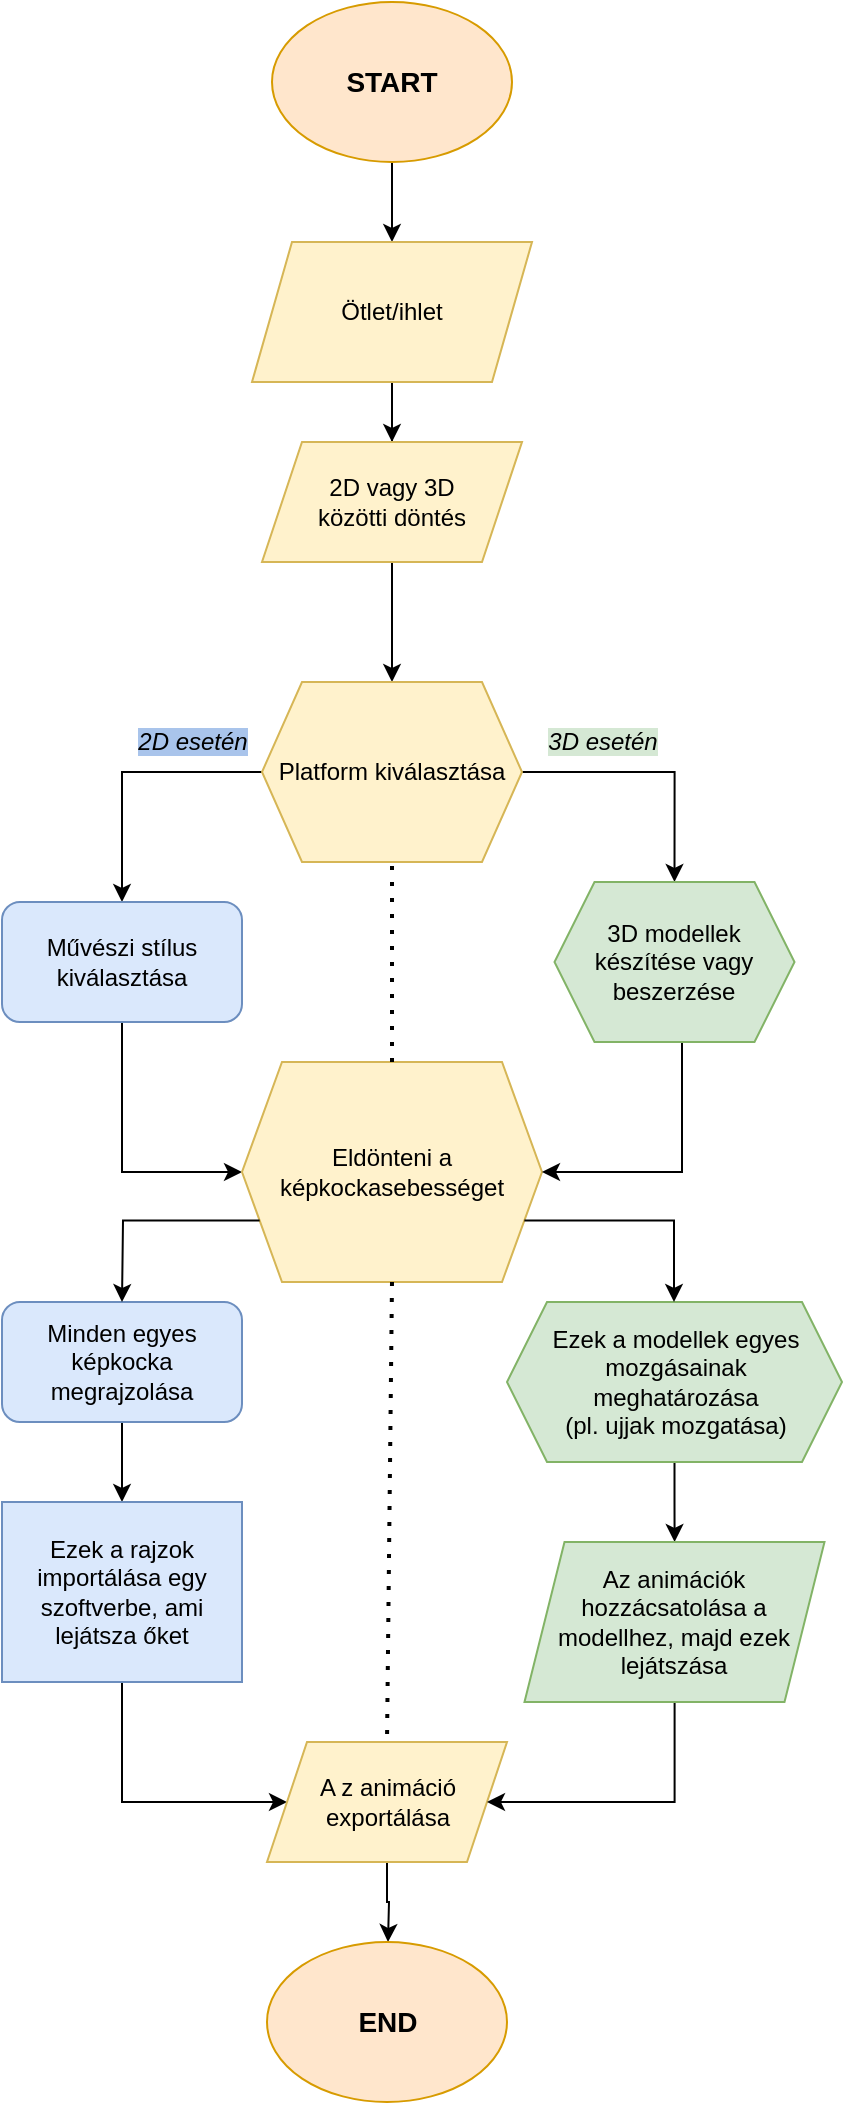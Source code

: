 <mxfile version="15.8.9" type="google"><diagram id="e-3ztkgIrrGyzah3Oe4x" name="Page-1"><mxGraphModel dx="1422" dy="800" grid="1" gridSize="10" guides="1" tooltips="1" connect="1" arrows="1" fold="1" page="1" pageScale="1" pageWidth="827" pageHeight="1169" math="0" shadow="0"><root><mxCell id="0"/><mxCell id="1" parent="0"/><mxCell id="TcaW87NiOZ4MxkxGcrUC-3" style="edgeStyle=orthogonalEdgeStyle;rounded=0;orthogonalLoop=1;jettySize=auto;html=1;entryX=0.5;entryY=0;entryDx=0;entryDy=0;" edge="1" parent="1" source="TcaW87NiOZ4MxkxGcrUC-1" target="TcaW87NiOZ4MxkxGcrUC-2"><mxGeometry relative="1" as="geometry"/></mxCell><mxCell id="TcaW87NiOZ4MxkxGcrUC-1" value="&lt;b&gt;&lt;font style=&quot;font-size: 14px&quot;&gt;START&lt;/font&gt;&lt;/b&gt;" style="ellipse;whiteSpace=wrap;html=1;fillColor=#ffe6cc;strokeColor=#d79b00;" vertex="1" parent="1"><mxGeometry x="185" y="10" width="120" height="80" as="geometry"/></mxCell><mxCell id="TcaW87NiOZ4MxkxGcrUC-4" style="edgeStyle=orthogonalEdgeStyle;rounded=0;orthogonalLoop=1;jettySize=auto;html=1;" edge="1" parent="1" source="TcaW87NiOZ4MxkxGcrUC-2"><mxGeometry relative="1" as="geometry"><mxPoint x="245" y="280" as="targetPoint"/></mxGeometry></mxCell><mxCell id="TcaW87NiOZ4MxkxGcrUC-44" style="edgeStyle=orthogonalEdgeStyle;rounded=0;orthogonalLoop=1;jettySize=auto;html=1;" edge="1" parent="1" source="TcaW87NiOZ4MxkxGcrUC-2"><mxGeometry relative="1" as="geometry"><mxPoint x="245" y="230" as="targetPoint"/></mxGeometry></mxCell><mxCell id="TcaW87NiOZ4MxkxGcrUC-2" value="Ötlet/ihlet" style="shape=parallelogram;perimeter=parallelogramPerimeter;whiteSpace=wrap;html=1;fixedSize=1;fillColor=#fff2cc;strokeColor=#d6b656;" vertex="1" parent="1"><mxGeometry x="175" y="130" width="140" height="70" as="geometry"/></mxCell><mxCell id="TcaW87NiOZ4MxkxGcrUC-23" style="edgeStyle=orthogonalEdgeStyle;rounded=0;orthogonalLoop=1;jettySize=auto;html=1;entryX=0.5;entryY=0;entryDx=0;entryDy=0;" edge="1" parent="1" source="TcaW87NiOZ4MxkxGcrUC-5" target="TcaW87NiOZ4MxkxGcrUC-8"><mxGeometry relative="1" as="geometry"/></mxCell><mxCell id="TcaW87NiOZ4MxkxGcrUC-5" value="2D vagy 3D &lt;br&gt;közötti döntés" style="shape=parallelogram;perimeter=parallelogramPerimeter;whiteSpace=wrap;html=1;fixedSize=1;fillColor=#fff2cc;strokeColor=#d6b656;" vertex="1" parent="1"><mxGeometry x="180" y="230" width="130" height="60" as="geometry"/></mxCell><mxCell id="TcaW87NiOZ4MxkxGcrUC-25" style="edgeStyle=orthogonalEdgeStyle;rounded=0;orthogonalLoop=1;jettySize=auto;html=1;entryX=0.5;entryY=0;entryDx=0;entryDy=0;" edge="1" parent="1" source="TcaW87NiOZ4MxkxGcrUC-8" target="TcaW87NiOZ4MxkxGcrUC-9"><mxGeometry relative="1" as="geometry"/></mxCell><mxCell id="TcaW87NiOZ4MxkxGcrUC-45" style="edgeStyle=orthogonalEdgeStyle;rounded=0;orthogonalLoop=1;jettySize=auto;html=1;entryX=0.5;entryY=0;entryDx=0;entryDy=0;" edge="1" parent="1" source="TcaW87NiOZ4MxkxGcrUC-8" target="TcaW87NiOZ4MxkxGcrUC-21"><mxGeometry relative="1" as="geometry"/></mxCell><mxCell id="TcaW87NiOZ4MxkxGcrUC-8" value="Platform kiválasztása" style="shape=hexagon;perimeter=hexagonPerimeter2;whiteSpace=wrap;html=1;fixedSize=1;fillColor=#fff2cc;strokeColor=#d6b656;" vertex="1" parent="1"><mxGeometry x="180" y="350" width="130" height="90" as="geometry"/></mxCell><mxCell id="TcaW87NiOZ4MxkxGcrUC-35" style="edgeStyle=orthogonalEdgeStyle;rounded=0;orthogonalLoop=1;jettySize=auto;html=1;entryX=0;entryY=0.5;entryDx=0;entryDy=0;" edge="1" parent="1" source="TcaW87NiOZ4MxkxGcrUC-9" target="TcaW87NiOZ4MxkxGcrUC-10"><mxGeometry relative="1" as="geometry"><mxPoint x="110" y="670" as="targetPoint"/></mxGeometry></mxCell><mxCell id="TcaW87NiOZ4MxkxGcrUC-9" value="Művészi stílus kiválasztása" style="rounded=1;whiteSpace=wrap;html=1;fillColor=#dae8fc;strokeColor=#6c8ebf;" vertex="1" parent="1"><mxGeometry x="50" y="460" width="120" height="60" as="geometry"/></mxCell><mxCell id="TcaW87NiOZ4MxkxGcrUC-10" value="Eldönteni a képkockasebességet" style="shape=hexagon;perimeter=hexagonPerimeter2;whiteSpace=wrap;html=1;fixedSize=1;fillColor=#fff2cc;strokeColor=#d6b656;" vertex="1" parent="1"><mxGeometry x="170" y="540" width="150" height="110" as="geometry"/></mxCell><mxCell id="TcaW87NiOZ4MxkxGcrUC-18" value="&lt;i&gt;&lt;font style=&quot;background-color: rgb(169 , 196 , 235)&quot;&gt;2D esetén&lt;/font&gt;&lt;/i&gt;" style="text;html=1;align=center;verticalAlign=middle;resizable=0;points=[];autosize=1;strokeColor=none;fillColor=none;" vertex="1" parent="1"><mxGeometry x="110" y="370" width="70" height="20" as="geometry"/></mxCell><mxCell id="TcaW87NiOZ4MxkxGcrUC-19" value="&lt;i style=&quot;background-color: rgb(213 , 232 , 212)&quot;&gt;3D esetén&lt;/i&gt;" style="text;html=1;align=center;verticalAlign=middle;resizable=0;points=[];autosize=1;strokeColor=none;fillColor=none;" vertex="1" parent="1"><mxGeometry x="315" y="370" width="70" height="20" as="geometry"/></mxCell><mxCell id="TcaW87NiOZ4MxkxGcrUC-47" style="edgeStyle=orthogonalEdgeStyle;rounded=0;orthogonalLoop=1;jettySize=auto;html=1;entryX=1;entryY=0.5;entryDx=0;entryDy=0;" edge="1" parent="1" source="TcaW87NiOZ4MxkxGcrUC-21" target="TcaW87NiOZ4MxkxGcrUC-10"><mxGeometry relative="1" as="geometry"><mxPoint x="390" y="600" as="targetPoint"/><Array as="points"><mxPoint x="390" y="595"/></Array></mxGeometry></mxCell><mxCell id="TcaW87NiOZ4MxkxGcrUC-21" value="3D modellek készítése vagy beszerzése" style="shape=hexagon;perimeter=hexagonPerimeter2;whiteSpace=wrap;html=1;fixedSize=1;fillColor=#d5e8d4;strokeColor=#82b366;" vertex="1" parent="1"><mxGeometry x="326.25" y="450" width="120" height="80" as="geometry"/></mxCell><mxCell id="TcaW87NiOZ4MxkxGcrUC-36" value="" style="endArrow=none;dashed=1;html=1;dashPattern=1 3;strokeWidth=2;rounded=0;entryX=0.5;entryY=1;entryDx=0;entryDy=0;" edge="1" parent="1" source="TcaW87NiOZ4MxkxGcrUC-10" target="TcaW87NiOZ4MxkxGcrUC-8"><mxGeometry width="50" height="50" relative="1" as="geometry"><mxPoint x="215" y="750" as="sourcePoint"/><mxPoint x="265" y="700" as="targetPoint"/></mxGeometry></mxCell><mxCell id="TcaW87NiOZ4MxkxGcrUC-51" style="edgeStyle=orthogonalEdgeStyle;rounded=0;orthogonalLoop=1;jettySize=auto;html=1;" edge="1" parent="1" source="TcaW87NiOZ4MxkxGcrUC-37" target="TcaW87NiOZ4MxkxGcrUC-38"><mxGeometry relative="1" as="geometry"/></mxCell><mxCell id="TcaW87NiOZ4MxkxGcrUC-37" value="Minden egyes képkocka megrajzolása" style="rounded=1;whiteSpace=wrap;html=1;fillColor=#dae8fc;strokeColor=#6c8ebf;" vertex="1" parent="1"><mxGeometry x="50" y="660" width="120" height="60" as="geometry"/></mxCell><mxCell id="TcaW87NiOZ4MxkxGcrUC-58" style="edgeStyle=orthogonalEdgeStyle;rounded=0;orthogonalLoop=1;jettySize=auto;html=1;entryX=0;entryY=0.5;entryDx=0;entryDy=0;" edge="1" parent="1" source="TcaW87NiOZ4MxkxGcrUC-38" target="TcaW87NiOZ4MxkxGcrUC-39"><mxGeometry relative="1" as="geometry"><mxPoint x="110" y="910" as="targetPoint"/><Array as="points"><mxPoint x="110" y="910"/></Array></mxGeometry></mxCell><mxCell id="TcaW87NiOZ4MxkxGcrUC-38" value="Ezek a rajzok importálása egy szoftverbe, ami lejátsza őket" style="rounded=0;whiteSpace=wrap;html=1;fillColor=#dae8fc;strokeColor=#6c8ebf;" vertex="1" parent="1"><mxGeometry x="50" y="760" width="120" height="90" as="geometry"/></mxCell><mxCell id="TcaW87NiOZ4MxkxGcrUC-62" style="edgeStyle=orthogonalEdgeStyle;rounded=0;orthogonalLoop=1;jettySize=auto;html=1;fontSize=14;" edge="1" parent="1" source="TcaW87NiOZ4MxkxGcrUC-39"><mxGeometry relative="1" as="geometry"><mxPoint x="243" y="980" as="targetPoint"/></mxGeometry></mxCell><mxCell id="TcaW87NiOZ4MxkxGcrUC-39" value="A z animáció exportálása" style="shape=parallelogram;perimeter=parallelogramPerimeter;whiteSpace=wrap;html=1;fixedSize=1;fillColor=#fff2cc;strokeColor=#d6b656;" vertex="1" parent="1"><mxGeometry x="182.5" y="880" width="120" height="60" as="geometry"/></mxCell><mxCell id="TcaW87NiOZ4MxkxGcrUC-40" value="&lt;b&gt;&lt;font style=&quot;font-size: 14px&quot;&gt;END&lt;/font&gt;&lt;/b&gt;" style="ellipse;whiteSpace=wrap;html=1;fillColor=#ffe6cc;strokeColor=#d79b00;" vertex="1" parent="1"><mxGeometry x="182.5" y="980" width="120" height="80" as="geometry"/></mxCell><mxCell id="TcaW87NiOZ4MxkxGcrUC-50" value="" style="endArrow=classic;html=1;rounded=0;exitX=0;exitY=0.75;exitDx=0;exitDy=0;edgeStyle=orthogonalEdgeStyle;" edge="1" parent="1" source="TcaW87NiOZ4MxkxGcrUC-10"><mxGeometry width="50" height="50" relative="1" as="geometry"><mxPoint x="210" y="600" as="sourcePoint"/><mxPoint x="110" y="660" as="targetPoint"/></mxGeometry></mxCell><mxCell id="TcaW87NiOZ4MxkxGcrUC-56" style="edgeStyle=orthogonalEdgeStyle;rounded=0;orthogonalLoop=1;jettySize=auto;html=1;" edge="1" parent="1" source="TcaW87NiOZ4MxkxGcrUC-52" target="TcaW87NiOZ4MxkxGcrUC-55"><mxGeometry relative="1" as="geometry"/></mxCell><mxCell id="TcaW87NiOZ4MxkxGcrUC-52" value="Ezek a modellek egyes mozgásainak&lt;br&gt;meghatározása&lt;br&gt;(pl. ujjak mozgatása)" style="shape=hexagon;perimeter=hexagonPerimeter2;whiteSpace=wrap;html=1;fixedSize=1;fillColor=#d5e8d4;strokeColor=#82b366;" vertex="1" parent="1"><mxGeometry x="302.5" y="660" width="167.5" height="80" as="geometry"/></mxCell><mxCell id="TcaW87NiOZ4MxkxGcrUC-59" style="edgeStyle=orthogonalEdgeStyle;rounded=0;orthogonalLoop=1;jettySize=auto;html=1;entryX=1;entryY=0.5;entryDx=0;entryDy=0;" edge="1" parent="1" source="TcaW87NiOZ4MxkxGcrUC-55" target="TcaW87NiOZ4MxkxGcrUC-39"><mxGeometry relative="1" as="geometry"><mxPoint x="386.25" y="910" as="targetPoint"/><Array as="points"><mxPoint x="386" y="910"/></Array></mxGeometry></mxCell><mxCell id="TcaW87NiOZ4MxkxGcrUC-55" value="Az animációk hozzácsatolása a modellhez, majd ezek lejátszása" style="shape=parallelogram;perimeter=parallelogramPerimeter;whiteSpace=wrap;html=1;fixedSize=1;fillColor=#d5e8d4;strokeColor=#82b366;" vertex="1" parent="1"><mxGeometry x="311.25" y="780" width="150" height="80" as="geometry"/></mxCell><mxCell id="TcaW87NiOZ4MxkxGcrUC-57" value="" style="endArrow=classic;html=1;rounded=0;exitX=1;exitY=0.75;exitDx=0;exitDy=0;edgeStyle=orthogonalEdgeStyle;" edge="1" parent="1" source="TcaW87NiOZ4MxkxGcrUC-10" target="TcaW87NiOZ4MxkxGcrUC-52"><mxGeometry width="50" height="50" relative="1" as="geometry"><mxPoint x="250" y="740" as="sourcePoint"/><mxPoint x="400" y="619" as="targetPoint"/><Array as="points"><mxPoint x="386" y="619"/></Array></mxGeometry></mxCell><mxCell id="TcaW87NiOZ4MxkxGcrUC-60" value="" style="endArrow=none;dashed=1;html=1;dashPattern=1 3;strokeWidth=2;rounded=0;exitX=0.5;exitY=1;exitDx=0;exitDy=0;entryX=0.5;entryY=0;entryDx=0;entryDy=0;" edge="1" parent="1" source="TcaW87NiOZ4MxkxGcrUC-10" target="TcaW87NiOZ4MxkxGcrUC-39"><mxGeometry width="50" height="50" relative="1" as="geometry"><mxPoint x="250" y="740" as="sourcePoint"/><mxPoint x="245" y="870" as="targetPoint"/></mxGeometry></mxCell></root></mxGraphModel></diagram></mxfile>
